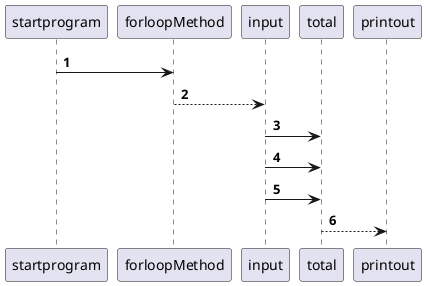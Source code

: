 @startuml
'https://plantuml.com/sequence-diagram

autonumber

startprogram -> forloopMethod

forloopMethod --> input

input -> total

input -> total

input -> total

total --> printout

@enduml